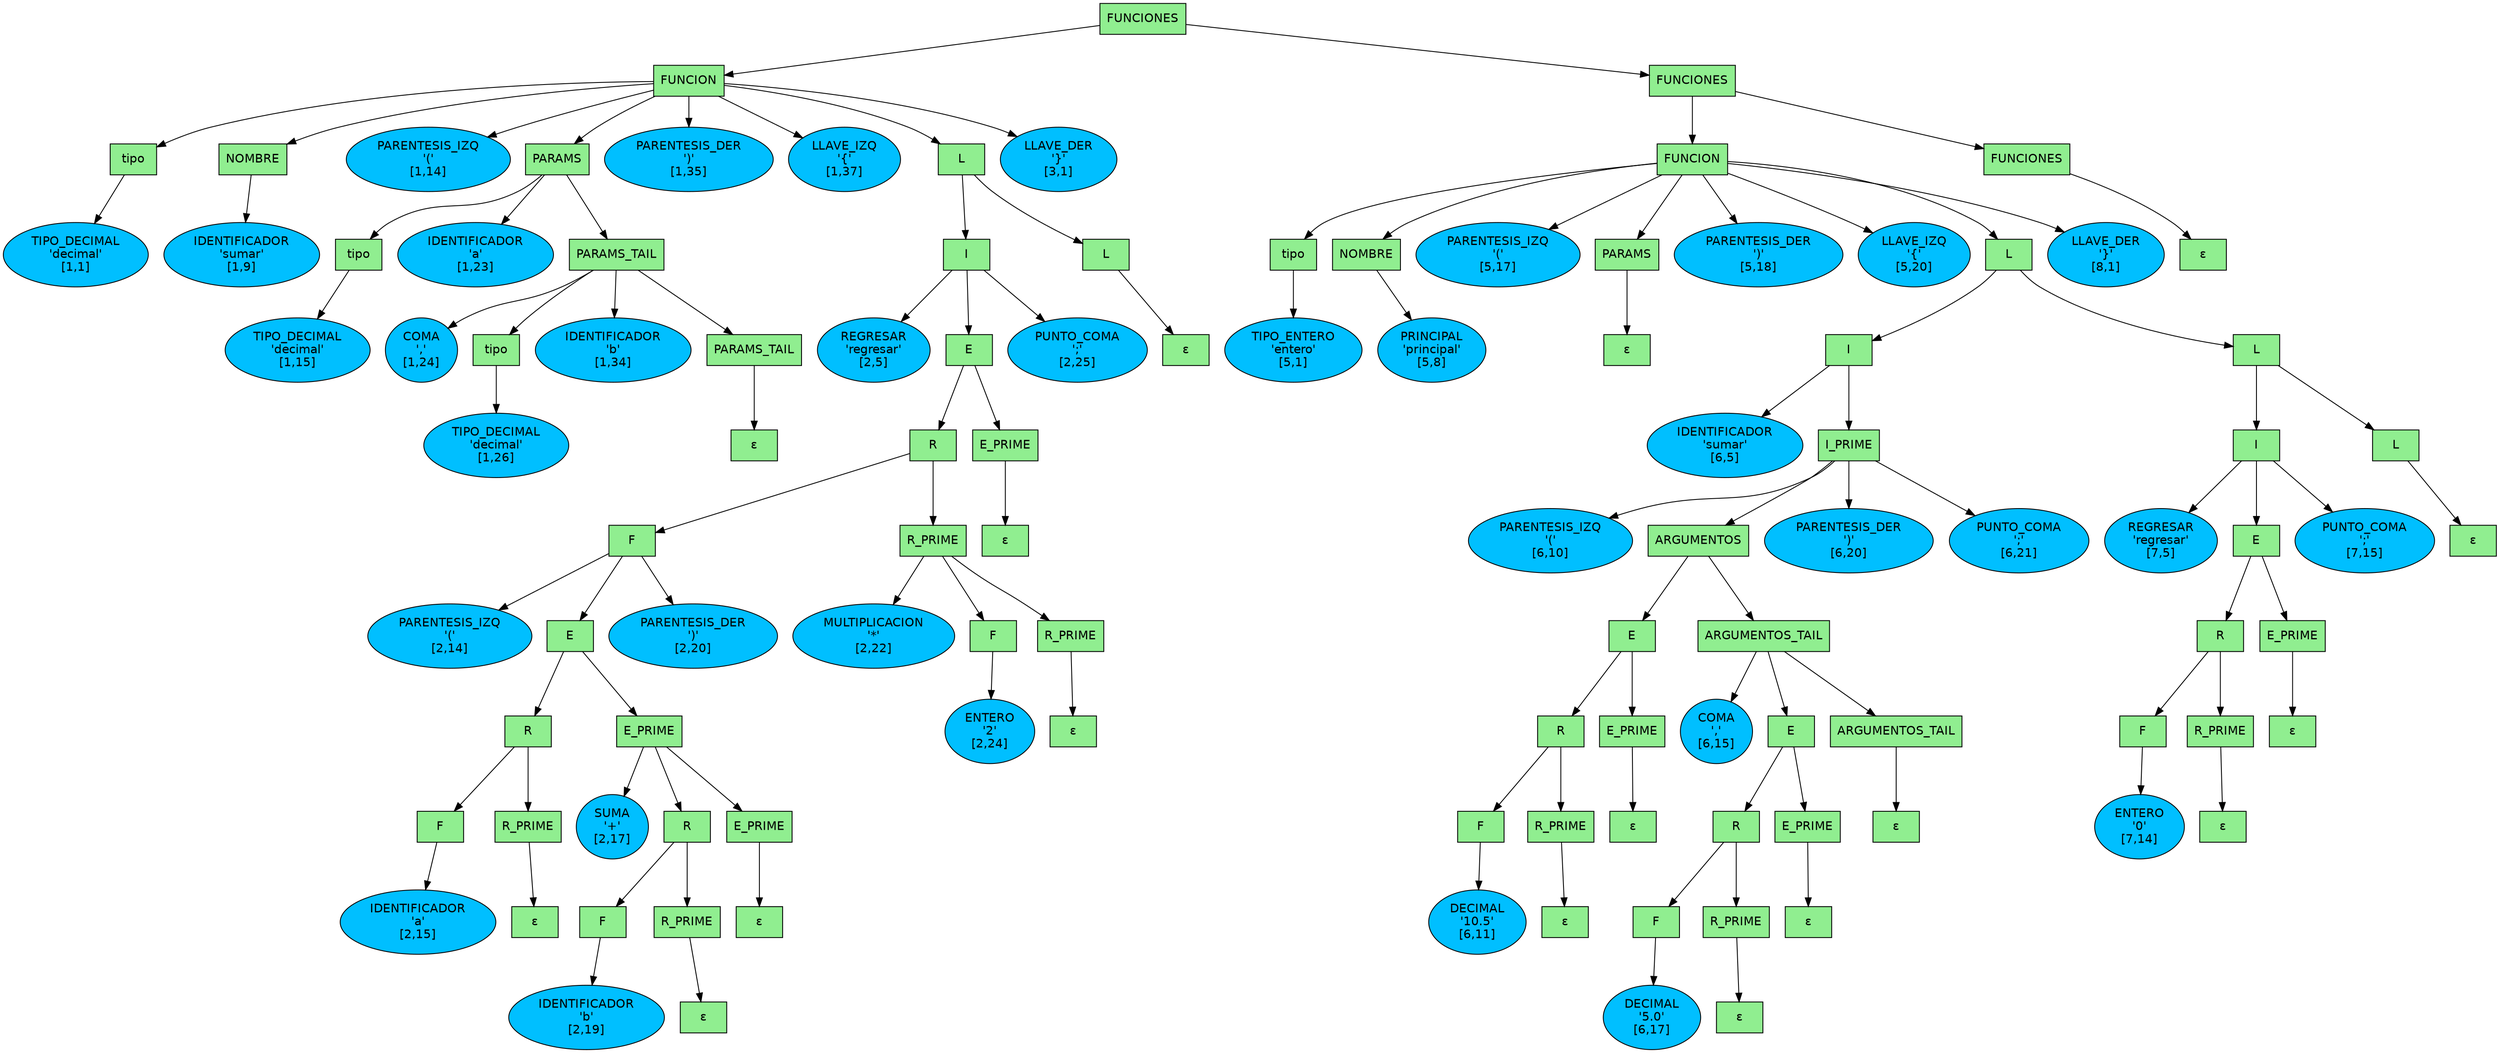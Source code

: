 digraph G {
  rankdir=TB;
  node [style=filled, fontname=Helvetica];
node0 [label="FUNCIONES", shape=box, fillcolor=lightgreen];
node1 [label="FUNCION", shape=box, fillcolor=lightgreen];
node0 -> node1;
node2 [label="tipo", shape=box, fillcolor=lightgreen];
node1 -> node2;
node3 [label="TIPO_DECIMAL\n'decimal'\n[1,1]", shape=ellipse, fillcolor=deepskyblue];
node2 -> node3;
node4 [label="NOMBRE", shape=box, fillcolor=lightgreen];
node1 -> node4;
node5 [label="IDENTIFICADOR\n'sumar'\n[1,9]", shape=ellipse, fillcolor=deepskyblue];
node4 -> node5;
node6 [label="PARENTESIS_IZQ\n'('\n[1,14]", shape=ellipse, fillcolor=deepskyblue];
node1 -> node6;
node7 [label="PARAMS", shape=box, fillcolor=lightgreen];
node1 -> node7;
node8 [label="tipo", shape=box, fillcolor=lightgreen];
node7 -> node8;
node9 [label="TIPO_DECIMAL\n'decimal'\n[1,15]", shape=ellipse, fillcolor=deepskyblue];
node8 -> node9;
node10 [label="IDENTIFICADOR\n'a'\n[1,23]", shape=ellipse, fillcolor=deepskyblue];
node7 -> node10;
node11 [label="PARAMS_TAIL", shape=box, fillcolor=lightgreen];
node7 -> node11;
node12 [label="COMA\n','\n[1,24]", shape=ellipse, fillcolor=deepskyblue];
node11 -> node12;
node13 [label="tipo", shape=box, fillcolor=lightgreen];
node11 -> node13;
node14 [label="TIPO_DECIMAL\n'decimal'\n[1,26]", shape=ellipse, fillcolor=deepskyblue];
node13 -> node14;
node15 [label="IDENTIFICADOR\n'b'\n[1,34]", shape=ellipse, fillcolor=deepskyblue];
node11 -> node15;
node16 [label="PARAMS_TAIL", shape=box, fillcolor=lightgreen];
node11 -> node16;
node17 [label="ε", shape=box, fillcolor=lightgreen];
node16 -> node17;
node18 [label="PARENTESIS_DER\n')'\n[1,35]", shape=ellipse, fillcolor=deepskyblue];
node1 -> node18;
node19 [label="LLAVE_IZQ\n'{'\n[1,37]", shape=ellipse, fillcolor=deepskyblue];
node1 -> node19;
node20 [label="L", shape=box, fillcolor=lightgreen];
node1 -> node20;
node21 [label="I", shape=box, fillcolor=lightgreen];
node20 -> node21;
node22 [label="REGRESAR\n'regresar'\n[2,5]", shape=ellipse, fillcolor=deepskyblue];
node21 -> node22;
node23 [label="E", shape=box, fillcolor=lightgreen];
node21 -> node23;
node24 [label="R", shape=box, fillcolor=lightgreen];
node23 -> node24;
node25 [label="F", shape=box, fillcolor=lightgreen];
node24 -> node25;
node26 [label="PARENTESIS_IZQ\n'('\n[2,14]", shape=ellipse, fillcolor=deepskyblue];
node25 -> node26;
node27 [label="E", shape=box, fillcolor=lightgreen];
node25 -> node27;
node28 [label="R", shape=box, fillcolor=lightgreen];
node27 -> node28;
node29 [label="F", shape=box, fillcolor=lightgreen];
node28 -> node29;
node30 [label="IDENTIFICADOR\n'a'\n[2,15]", shape=ellipse, fillcolor=deepskyblue];
node29 -> node30;
node31 [label="R_PRIME", shape=box, fillcolor=lightgreen];
node28 -> node31;
node32 [label="ε", shape=box, fillcolor=lightgreen];
node31 -> node32;
node33 [label="E_PRIME", shape=box, fillcolor=lightgreen];
node27 -> node33;
node34 [label="SUMA\n'+'\n[2,17]", shape=ellipse, fillcolor=deepskyblue];
node33 -> node34;
node35 [label="R", shape=box, fillcolor=lightgreen];
node33 -> node35;
node36 [label="F", shape=box, fillcolor=lightgreen];
node35 -> node36;
node37 [label="IDENTIFICADOR\n'b'\n[2,19]", shape=ellipse, fillcolor=deepskyblue];
node36 -> node37;
node38 [label="R_PRIME", shape=box, fillcolor=lightgreen];
node35 -> node38;
node39 [label="ε", shape=box, fillcolor=lightgreen];
node38 -> node39;
node40 [label="E_PRIME", shape=box, fillcolor=lightgreen];
node33 -> node40;
node41 [label="ε", shape=box, fillcolor=lightgreen];
node40 -> node41;
node42 [label="PARENTESIS_DER\n')'\n[2,20]", shape=ellipse, fillcolor=deepskyblue];
node25 -> node42;
node43 [label="R_PRIME", shape=box, fillcolor=lightgreen];
node24 -> node43;
node44 [label="MULTIPLICACION\n'*'\n[2,22]", shape=ellipse, fillcolor=deepskyblue];
node43 -> node44;
node45 [label="F", shape=box, fillcolor=lightgreen];
node43 -> node45;
node46 [label="ENTERO\n'2'\n[2,24]", shape=ellipse, fillcolor=deepskyblue];
node45 -> node46;
node47 [label="R_PRIME", shape=box, fillcolor=lightgreen];
node43 -> node47;
node48 [label="ε", shape=box, fillcolor=lightgreen];
node47 -> node48;
node49 [label="E_PRIME", shape=box, fillcolor=lightgreen];
node23 -> node49;
node50 [label="ε", shape=box, fillcolor=lightgreen];
node49 -> node50;
node51 [label="PUNTO_COMA\n';'\n[2,25]", shape=ellipse, fillcolor=deepskyblue];
node21 -> node51;
node52 [label="L", shape=box, fillcolor=lightgreen];
node20 -> node52;
node53 [label="ε", shape=box, fillcolor=lightgreen];
node52 -> node53;
node54 [label="LLAVE_DER\n'}'\n[3,1]", shape=ellipse, fillcolor=deepskyblue];
node1 -> node54;
node55 [label="FUNCIONES", shape=box, fillcolor=lightgreen];
node0 -> node55;
node56 [label="FUNCION", shape=box, fillcolor=lightgreen];
node55 -> node56;
node57 [label="tipo", shape=box, fillcolor=lightgreen];
node56 -> node57;
node58 [label="TIPO_ENTERO\n'entero'\n[5,1]", shape=ellipse, fillcolor=deepskyblue];
node57 -> node58;
node59 [label="NOMBRE", shape=box, fillcolor=lightgreen];
node56 -> node59;
node60 [label="PRINCIPAL\n'principal'\n[5,8]", shape=ellipse, fillcolor=deepskyblue];
node59 -> node60;
node61 [label="PARENTESIS_IZQ\n'('\n[5,17]", shape=ellipse, fillcolor=deepskyblue];
node56 -> node61;
node62 [label="PARAMS", shape=box, fillcolor=lightgreen];
node56 -> node62;
node63 [label="ε", shape=box, fillcolor=lightgreen];
node62 -> node63;
node64 [label="PARENTESIS_DER\n')'\n[5,18]", shape=ellipse, fillcolor=deepskyblue];
node56 -> node64;
node65 [label="LLAVE_IZQ\n'{'\n[5,20]", shape=ellipse, fillcolor=deepskyblue];
node56 -> node65;
node66 [label="L", shape=box, fillcolor=lightgreen];
node56 -> node66;
node67 [label="I", shape=box, fillcolor=lightgreen];
node66 -> node67;
node68 [label="IDENTIFICADOR\n'sumar'\n[6,5]", shape=ellipse, fillcolor=deepskyblue];
node67 -> node68;
node69 [label="I_PRIME", shape=box, fillcolor=lightgreen];
node67 -> node69;
node70 [label="PARENTESIS_IZQ\n'('\n[6,10]", shape=ellipse, fillcolor=deepskyblue];
node69 -> node70;
node71 [label="ARGUMENTOS", shape=box, fillcolor=lightgreen];
node69 -> node71;
node72 [label="E", shape=box, fillcolor=lightgreen];
node71 -> node72;
node73 [label="R", shape=box, fillcolor=lightgreen];
node72 -> node73;
node74 [label="F", shape=box, fillcolor=lightgreen];
node73 -> node74;
node75 [label="DECIMAL\n'10.5'\n[6,11]", shape=ellipse, fillcolor=deepskyblue];
node74 -> node75;
node76 [label="R_PRIME", shape=box, fillcolor=lightgreen];
node73 -> node76;
node77 [label="ε", shape=box, fillcolor=lightgreen];
node76 -> node77;
node78 [label="E_PRIME", shape=box, fillcolor=lightgreen];
node72 -> node78;
node79 [label="ε", shape=box, fillcolor=lightgreen];
node78 -> node79;
node80 [label="ARGUMENTOS_TAIL", shape=box, fillcolor=lightgreen];
node71 -> node80;
node81 [label="COMA\n','\n[6,15]", shape=ellipse, fillcolor=deepskyblue];
node80 -> node81;
node82 [label="E", shape=box, fillcolor=lightgreen];
node80 -> node82;
node83 [label="R", shape=box, fillcolor=lightgreen];
node82 -> node83;
node84 [label="F", shape=box, fillcolor=lightgreen];
node83 -> node84;
node85 [label="DECIMAL\n'5.0'\n[6,17]", shape=ellipse, fillcolor=deepskyblue];
node84 -> node85;
node86 [label="R_PRIME", shape=box, fillcolor=lightgreen];
node83 -> node86;
node87 [label="ε", shape=box, fillcolor=lightgreen];
node86 -> node87;
node88 [label="E_PRIME", shape=box, fillcolor=lightgreen];
node82 -> node88;
node89 [label="ε", shape=box, fillcolor=lightgreen];
node88 -> node89;
node90 [label="ARGUMENTOS_TAIL", shape=box, fillcolor=lightgreen];
node80 -> node90;
node91 [label="ε", shape=box, fillcolor=lightgreen];
node90 -> node91;
node92 [label="PARENTESIS_DER\n')'\n[6,20]", shape=ellipse, fillcolor=deepskyblue];
node69 -> node92;
node93 [label="PUNTO_COMA\n';'\n[6,21]", shape=ellipse, fillcolor=deepskyblue];
node69 -> node93;
node94 [label="L", shape=box, fillcolor=lightgreen];
node66 -> node94;
node95 [label="I", shape=box, fillcolor=lightgreen];
node94 -> node95;
node96 [label="REGRESAR\n'regresar'\n[7,5]", shape=ellipse, fillcolor=deepskyblue];
node95 -> node96;
node97 [label="E", shape=box, fillcolor=lightgreen];
node95 -> node97;
node98 [label="R", shape=box, fillcolor=lightgreen];
node97 -> node98;
node99 [label="F", shape=box, fillcolor=lightgreen];
node98 -> node99;
node100 [label="ENTERO\n'0'\n[7,14]", shape=ellipse, fillcolor=deepskyblue];
node99 -> node100;
node101 [label="R_PRIME", shape=box, fillcolor=lightgreen];
node98 -> node101;
node102 [label="ε", shape=box, fillcolor=lightgreen];
node101 -> node102;
node103 [label="E_PRIME", shape=box, fillcolor=lightgreen];
node97 -> node103;
node104 [label="ε", shape=box, fillcolor=lightgreen];
node103 -> node104;
node105 [label="PUNTO_COMA\n';'\n[7,15]", shape=ellipse, fillcolor=deepskyblue];
node95 -> node105;
node106 [label="L", shape=box, fillcolor=lightgreen];
node94 -> node106;
node107 [label="ε", shape=box, fillcolor=lightgreen];
node106 -> node107;
node108 [label="LLAVE_DER\n'}'\n[8,1]", shape=ellipse, fillcolor=deepskyblue];
node56 -> node108;
node109 [label="FUNCIONES", shape=box, fillcolor=lightgreen];
node55 -> node109;
node110 [label="ε", shape=box, fillcolor=lightgreen];
node109 -> node110;
}
